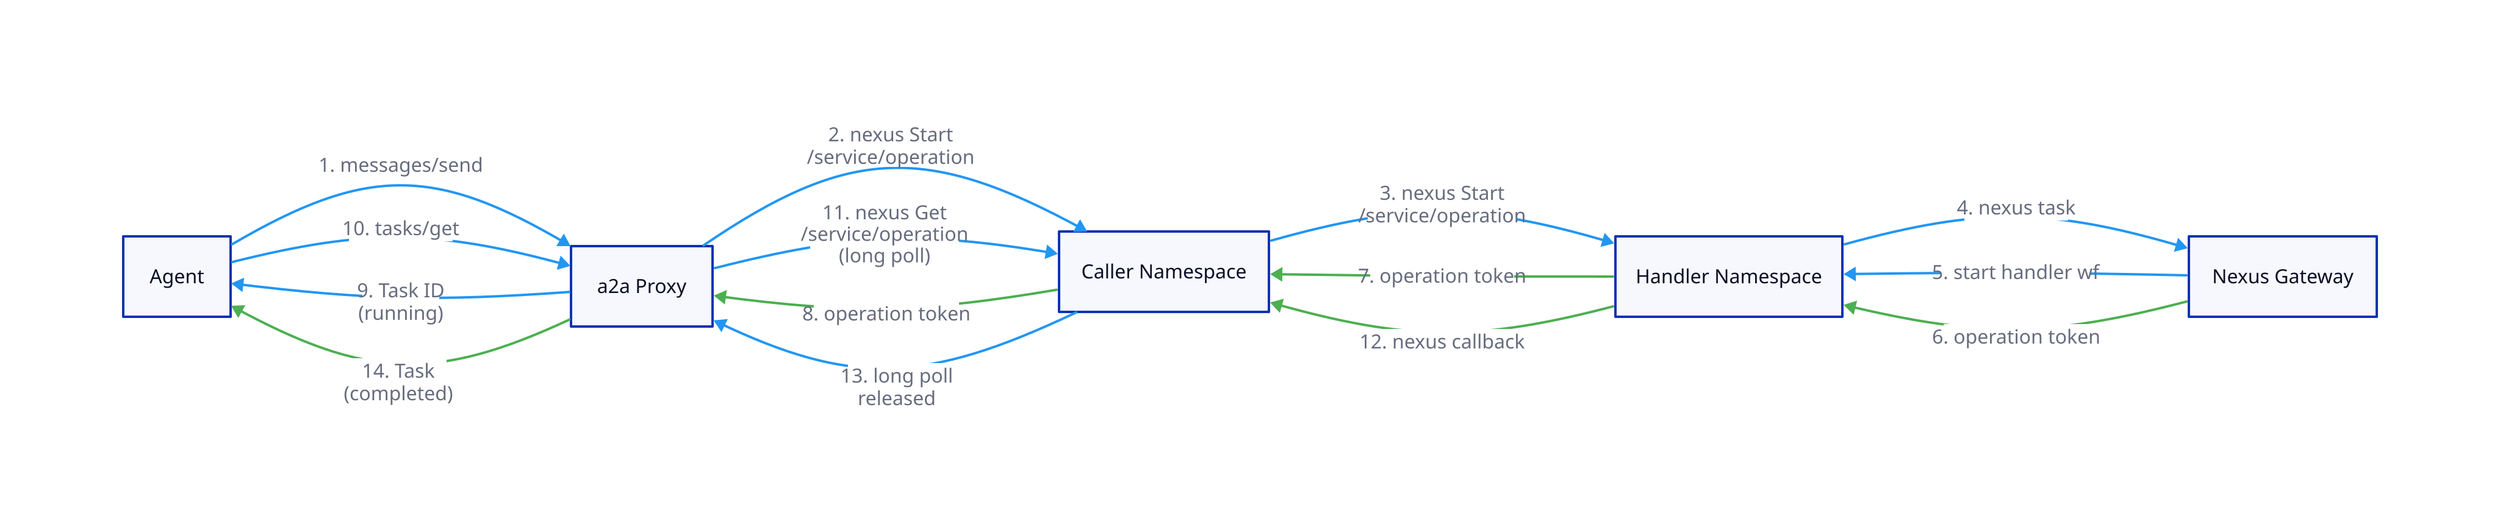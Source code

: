 vars: {
  d2-config: {
    theme-id: 0
  }
}

direction: right

"Agent" -> "a2a Proxy": "1. messages/send" {
  style.stroke: "#2196f3"
}
"a2a Proxy" -> "Caller Namespace": "2. nexus Start\n/service/operation" {
  style.stroke: "#2196f3"
}
"Caller Namespace" -> "Handler Namespace": "3. nexus Start\n/service/operation" {
  style.stroke: "#2196f3"
}
"Handler Namespace" -> "Nexus Gateway": "4. nexus task" {
  style.stroke: "#2196f3"
}
"Nexus Gateway" -> "Handler Namespace": "5. start handler wf" {
  style.stroke: "#2196f3"
}
"Nexus Gateway" -> "Handler Namespace": "6. operation token" {
  style.stroke: "#4caf50"
  style.stroke-width: 2
}
"Handler Namespace" -> "Caller Namespace": "7. operation token" {
  style.stroke: "#4caf50"
  style.stroke-width: 2
}
"Caller Namespace" -> "a2a Proxy": "8. operation token" {
  style.stroke: "#4caf50"
  style.stroke-width: 2
}
"a2a Proxy" -> "Agent": "9. Task ID\n(running)" {
  style.stroke: "#2196f3"
}
"Agent" -> "a2a Proxy": "10. tasks/get" {
  style.stroke: "#2196f3"
}
"a2a Proxy" -> "Caller Namespace": "11. nexus Get\n/service/operation\n(long poll)" {
  style.stroke: "#2196f3"
}
"Handler Namespace" -> "Caller Namespace": "12. nexus callback" {
  style.stroke: "#4caf50"
  style.stroke-width: 2
}
"Caller Namespace" -> "a2a Proxy": "13. long poll\nreleased" {
  style.stroke: "#2196f3"
}
"a2a Proxy" -> "Agent": "14. Task\n(completed)" {
  style.stroke: "#4caf50"
  style.stroke-width: 2
}
